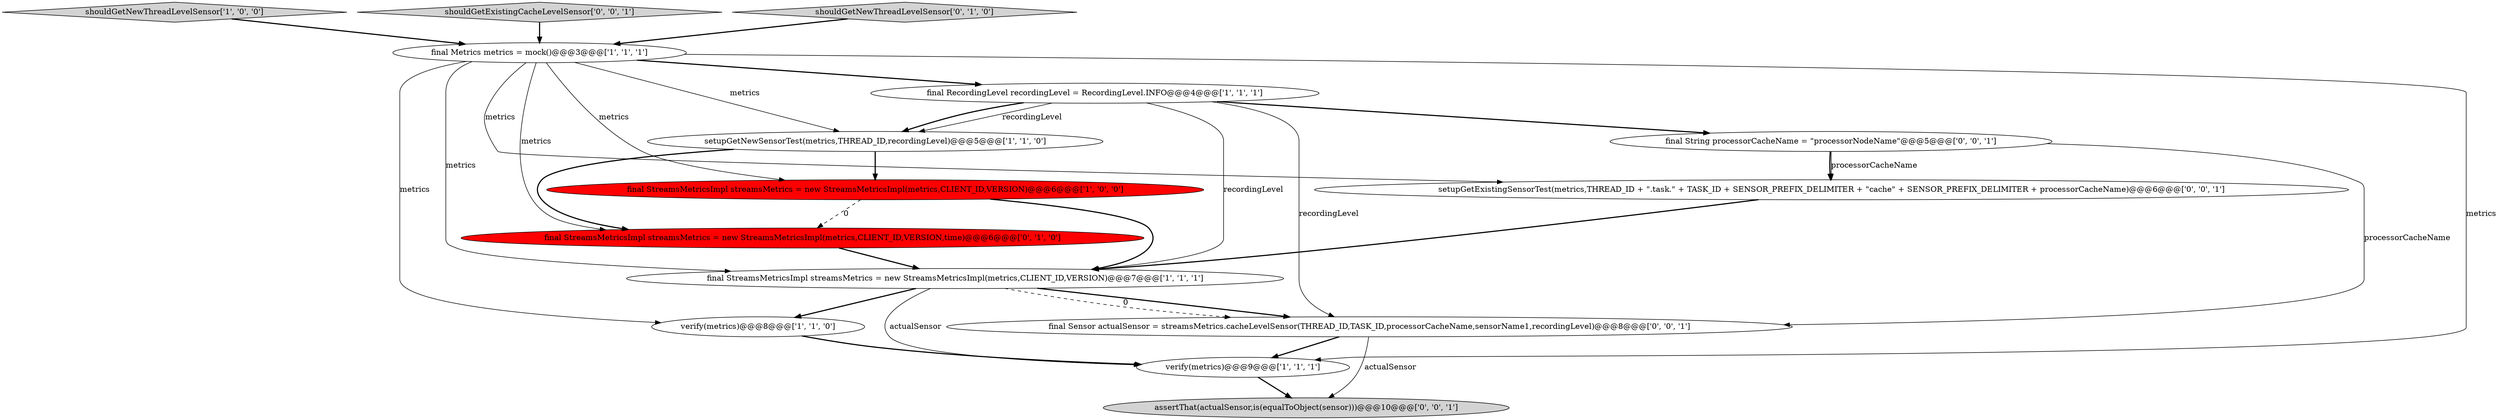 digraph {
3 [style = filled, label = "verify(metrics)@@@9@@@['1', '1', '1']", fillcolor = white, shape = ellipse image = "AAA0AAABBB1BBB"];
8 [style = filled, label = "final StreamsMetricsImpl streamsMetrics = new StreamsMetricsImpl(metrics,CLIENT_ID,VERSION,time)@@@6@@@['0', '1', '0']", fillcolor = red, shape = ellipse image = "AAA1AAABBB2BBB"];
12 [style = filled, label = "final String processorCacheName = \"processorNodeName\"@@@5@@@['0', '0', '1']", fillcolor = white, shape = ellipse image = "AAA0AAABBB3BBB"];
6 [style = filled, label = "final StreamsMetricsImpl streamsMetrics = new StreamsMetricsImpl(metrics,CLIENT_ID,VERSION)@@@6@@@['1', '0', '0']", fillcolor = red, shape = ellipse image = "AAA1AAABBB1BBB"];
14 [style = filled, label = "final Sensor actualSensor = streamsMetrics.cacheLevelSensor(THREAD_ID,TASK_ID,processorCacheName,sensorName1,recordingLevel)@@@8@@@['0', '0', '1']", fillcolor = white, shape = ellipse image = "AAA0AAABBB3BBB"];
2 [style = filled, label = "shouldGetNewThreadLevelSensor['1', '0', '0']", fillcolor = lightgray, shape = diamond image = "AAA0AAABBB1BBB"];
1 [style = filled, label = "verify(metrics)@@@8@@@['1', '1', '0']", fillcolor = white, shape = ellipse image = "AAA0AAABBB1BBB"];
5 [style = filled, label = "final Metrics metrics = mock()@@@3@@@['1', '1', '1']", fillcolor = white, shape = ellipse image = "AAA0AAABBB1BBB"];
0 [style = filled, label = "final StreamsMetricsImpl streamsMetrics = new StreamsMetricsImpl(metrics,CLIENT_ID,VERSION)@@@7@@@['1', '1', '1']", fillcolor = white, shape = ellipse image = "AAA0AAABBB1BBB"];
7 [style = filled, label = "final RecordingLevel recordingLevel = RecordingLevel.INFO@@@4@@@['1', '1', '1']", fillcolor = white, shape = ellipse image = "AAA0AAABBB1BBB"];
13 [style = filled, label = "assertThat(actualSensor,is(equalToObject(sensor)))@@@10@@@['0', '0', '1']", fillcolor = lightgray, shape = ellipse image = "AAA0AAABBB3BBB"];
4 [style = filled, label = "setupGetNewSensorTest(metrics,THREAD_ID,recordingLevel)@@@5@@@['1', '1', '0']", fillcolor = white, shape = ellipse image = "AAA0AAABBB1BBB"];
10 [style = filled, label = "setupGetExistingSensorTest(metrics,THREAD_ID + \".task.\" + TASK_ID + SENSOR_PREFIX_DELIMITER + \"cache\" + SENSOR_PREFIX_DELIMITER + processorCacheName)@@@6@@@['0', '0', '1']", fillcolor = white, shape = ellipse image = "AAA0AAABBB3BBB"];
11 [style = filled, label = "shouldGetExistingCacheLevelSensor['0', '0', '1']", fillcolor = lightgray, shape = diamond image = "AAA0AAABBB3BBB"];
9 [style = filled, label = "shouldGetNewThreadLevelSensor['0', '1', '0']", fillcolor = lightgray, shape = diamond image = "AAA0AAABBB2BBB"];
14->3 [style = bold, label=""];
5->0 [style = solid, label="metrics"];
12->14 [style = solid, label="processorCacheName"];
5->1 [style = solid, label="metrics"];
6->8 [style = dashed, label="0"];
5->10 [style = solid, label="metrics"];
7->4 [style = solid, label="recordingLevel"];
4->6 [style = bold, label=""];
7->12 [style = bold, label=""];
5->4 [style = solid, label="metrics"];
1->3 [style = bold, label=""];
6->0 [style = bold, label=""];
7->4 [style = bold, label=""];
7->14 [style = solid, label="recordingLevel"];
12->10 [style = solid, label="processorCacheName"];
8->0 [style = bold, label=""];
0->14 [style = dashed, label="0"];
11->5 [style = bold, label=""];
5->8 [style = solid, label="metrics"];
0->14 [style = bold, label=""];
12->10 [style = bold, label=""];
14->13 [style = solid, label="actualSensor"];
0->1 [style = bold, label=""];
10->0 [style = bold, label=""];
5->3 [style = solid, label="metrics"];
9->5 [style = bold, label=""];
3->13 [style = bold, label=""];
7->0 [style = solid, label="recordingLevel"];
5->7 [style = bold, label=""];
4->8 [style = bold, label=""];
5->6 [style = solid, label="metrics"];
0->3 [style = solid, label="actualSensor"];
2->5 [style = bold, label=""];
}
